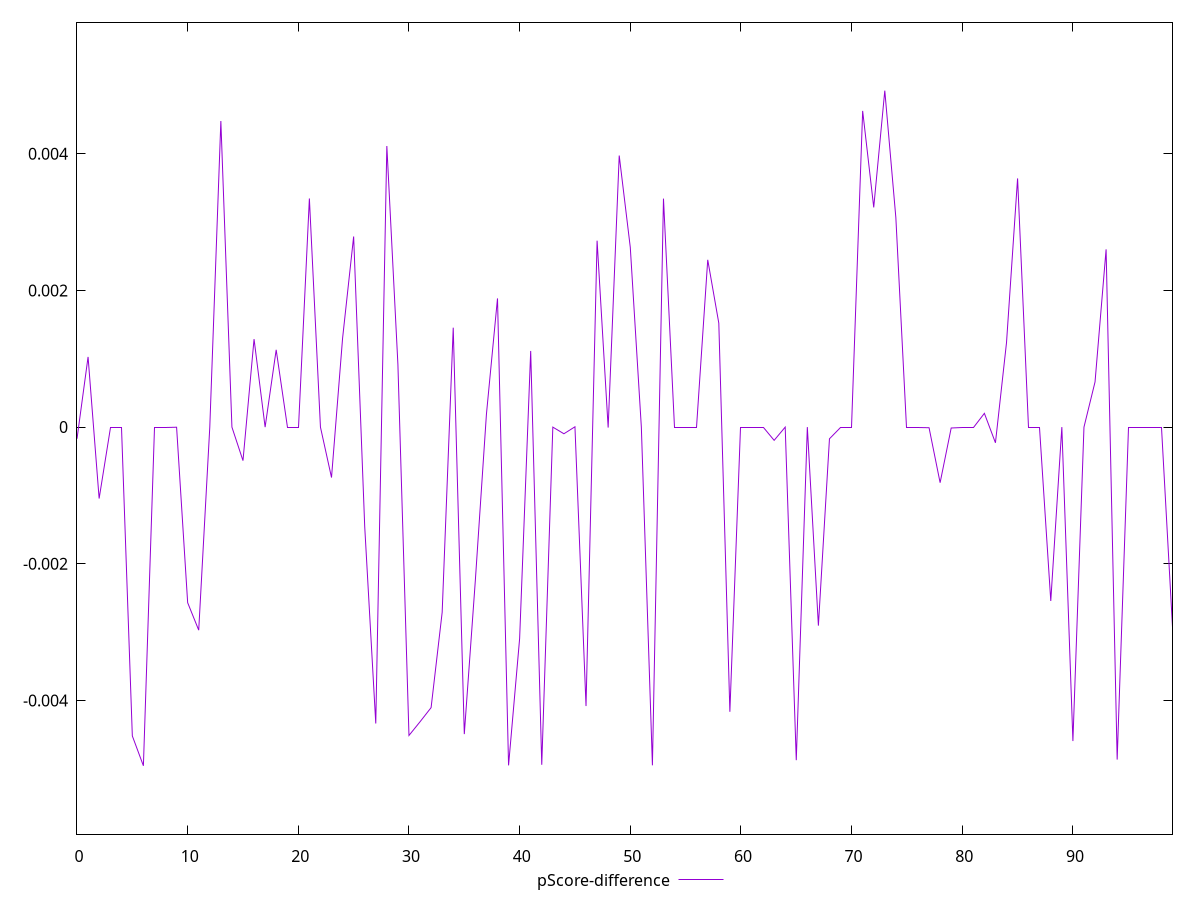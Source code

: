 reset

$pScoreDifference <<EOF
0 -0.00017131768549105697
1 0.0010266420237470264
2 -0.0010454523015238637
3 -6.619511143668433e-7
4 -6.619511143668433e-7
5 -0.0045187215857036
6 -0.00495560846785581
7 -6.619511143668433e-7
8 -6.619511143668433e-7
9 -0.000002195230291546224
10 -0.0025692767954575337
11 -0.002971259699574569
12 -6.619511143668433e-7
13 0.004477891622058694
14 -6.619511143668433e-7
15 -0.0004911388041499709
16 0.0012869139708471256
17 -6.619511143668433e-7
18 0.0011302920414082845
19 -6.619511143668433e-7
20 -6.619511143668433e-7
21 0.0033446694890104656
22 -6.619511143668433e-7
23 -0.000738331178549323
24 0.0012979208446615154
25 0.0027880783899516537
26 -0.0014526567475883212
27 -0.004336758749204805
28 0.004112387630690308
29 0.0009157910691158788
30 -0.004511992344333304
31 -0.004311571232302136
32 -0.004104499921031235
33 -0.002711180355898235
34 0.001454334973629512
35 -0.004492059057293857
36 -0.0022395089603307605
37 0.00018737488865616658
38 0.0018824378673559794
39 -0.0049498630784724496
40 -0.003093782573009074
41 0.001114102311424503
42 -0.004940855065742711
43 -6.619511143668433e-7
44 -0.00009787002744154893
45 0.000004111363254621914
46 -0.00408134878937063
47 0.0027272610782322904
48 -0.000007427260577896888
49 0.003972705292013545
50 0.0026299203108883784
51 -6.619511143668433e-7
52 -0.004948652812911458
53 0.0033426659395334735
54 -6.619511143668433e-7
55 -6.619511143668433e-7
56 -6.619511143668433e-7
57 0.0024470153333137346
58 0.0015204928279009544
59 -0.004165933541258715
60 -6.619511143668433e-7
61 -6.619511143668433e-7
62 -6.619511143668433e-7
63 -0.00019412870880386457
64 -6.619511143668433e-7
65 -0.004873946527100603
66 -6.619511143668433e-7
67 -0.0029051183601186414
68 -0.00017131768549105697
69 -6.619511143668433e-7
70 -6.619511143668433e-7
71 0.00462554840889573
72 0.003214111205498804
73 0.004922211702954982
74 0.0030630787213630217
75 -6.619511143668433e-7
76 -6.619511143668433e-7
77 -0.00000966994694495682
78 -0.0008137840744238956
79 -0.000013554000291460255
80 -6.619511143668433e-7
81 -6.619511143668433e-7
82 0.00020088994489242396
83 -0.0002300047349285128
84 0.001235623865768809
85 0.0036376478005966106
86 -6.619511143668433e-7
87 -6.619511143668433e-7
88 -0.002544419243898366
89 -6.619511143668433e-7
90 -0.0045932413371107365
91 -6.619511143668433e-7
92 0.0006605577170090138
93 0.0025999212009233386
94 -0.004865002543598562
95 -6.619511143668433e-7
96 -6.619511143668433e-7
97 -6.619511143668433e-7
98 -6.619511143668433e-7
99 -0.0029257281963860904
EOF

set key outside below
set xrange [0:99]
set yrange [-0.00595560846785581:0.005922211702954982]
set trange [-0.00595560846785581:0.005922211702954982]
set terminal svg size 640, 500 enhanced background rgb 'white'
set output "report_00015_2021-02-09T16-11-33.973Z/estimated-input-latency/samples/pages+cached+noadtech+nomedia+nocss/pScore-difference/values.svg"

plot $pScoreDifference title "pScore-difference" with line

reset
